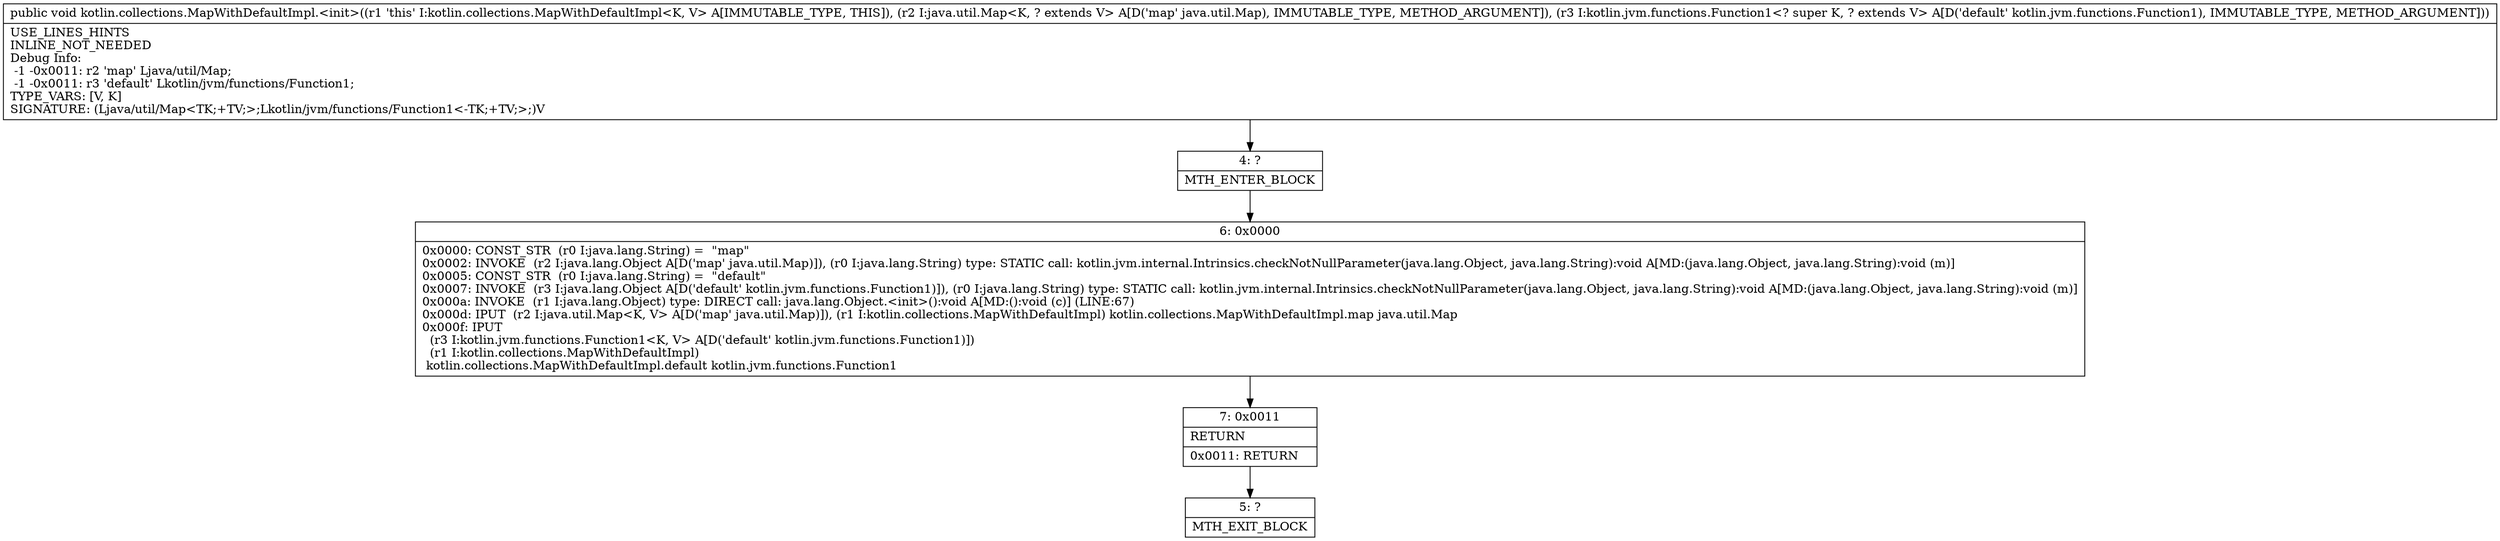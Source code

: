 digraph "CFG forkotlin.collections.MapWithDefaultImpl.\<init\>(Ljava\/util\/Map;Lkotlin\/jvm\/functions\/Function1;)V" {
Node_4 [shape=record,label="{4\:\ ?|MTH_ENTER_BLOCK\l}"];
Node_6 [shape=record,label="{6\:\ 0x0000|0x0000: CONST_STR  (r0 I:java.lang.String) =  \"map\" \l0x0002: INVOKE  (r2 I:java.lang.Object A[D('map' java.util.Map)]), (r0 I:java.lang.String) type: STATIC call: kotlin.jvm.internal.Intrinsics.checkNotNullParameter(java.lang.Object, java.lang.String):void A[MD:(java.lang.Object, java.lang.String):void (m)]\l0x0005: CONST_STR  (r0 I:java.lang.String) =  \"default\" \l0x0007: INVOKE  (r3 I:java.lang.Object A[D('default' kotlin.jvm.functions.Function1)]), (r0 I:java.lang.String) type: STATIC call: kotlin.jvm.internal.Intrinsics.checkNotNullParameter(java.lang.Object, java.lang.String):void A[MD:(java.lang.Object, java.lang.String):void (m)]\l0x000a: INVOKE  (r1 I:java.lang.Object) type: DIRECT call: java.lang.Object.\<init\>():void A[MD:():void (c)] (LINE:67)\l0x000d: IPUT  (r2 I:java.util.Map\<K, V\> A[D('map' java.util.Map)]), (r1 I:kotlin.collections.MapWithDefaultImpl) kotlin.collections.MapWithDefaultImpl.map java.util.Map \l0x000f: IPUT  \l  (r3 I:kotlin.jvm.functions.Function1\<K, V\> A[D('default' kotlin.jvm.functions.Function1)])\l  (r1 I:kotlin.collections.MapWithDefaultImpl)\l kotlin.collections.MapWithDefaultImpl.default kotlin.jvm.functions.Function1 \l}"];
Node_7 [shape=record,label="{7\:\ 0x0011|RETURN\l|0x0011: RETURN   \l}"];
Node_5 [shape=record,label="{5\:\ ?|MTH_EXIT_BLOCK\l}"];
MethodNode[shape=record,label="{public void kotlin.collections.MapWithDefaultImpl.\<init\>((r1 'this' I:kotlin.collections.MapWithDefaultImpl\<K, V\> A[IMMUTABLE_TYPE, THIS]), (r2 I:java.util.Map\<K, ? extends V\> A[D('map' java.util.Map), IMMUTABLE_TYPE, METHOD_ARGUMENT]), (r3 I:kotlin.jvm.functions.Function1\<? super K, ? extends V\> A[D('default' kotlin.jvm.functions.Function1), IMMUTABLE_TYPE, METHOD_ARGUMENT]))  | USE_LINES_HINTS\lINLINE_NOT_NEEDED\lDebug Info:\l  \-1 \-0x0011: r2 'map' Ljava\/util\/Map;\l  \-1 \-0x0011: r3 'default' Lkotlin\/jvm\/functions\/Function1;\lTYPE_VARS: [V, K]\lSIGNATURE: (Ljava\/util\/Map\<TK;+TV;\>;Lkotlin\/jvm\/functions\/Function1\<\-TK;+TV;\>;)V\l}"];
MethodNode -> Node_4;Node_4 -> Node_6;
Node_6 -> Node_7;
Node_7 -> Node_5;
}

